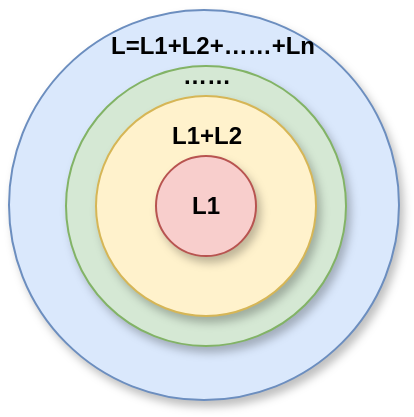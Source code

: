 <mxfile version="16.2.4" type="device"><diagram id="92I-qMY_JwybOmW0cbWA" name="Page-1"><mxGraphModel dx="1550" dy="827" grid="1" gridSize="10" guides="1" tooltips="1" connect="1" arrows="1" fold="1" page="1" pageScale="1" pageWidth="827" pageHeight="1169" math="0" shadow="0"><root><mxCell id="0"/><mxCell id="1" parent="0"/><mxCell id="p9aGix9dSuJV71--VAni-4" value="" style="ellipse;whiteSpace=wrap;html=1;aspect=fixed;fillColor=#dae8fc;strokeColor=#6c8ebf;shadow=1;sketch=0;" vertex="1" parent="1"><mxGeometry x="221.5" y="252" width="195" height="195" as="geometry"/></mxCell><mxCell id="p9aGix9dSuJV71--VAni-3" value="" style="ellipse;whiteSpace=wrap;html=1;aspect=fixed;fillColor=#d5e8d4;strokeColor=#82b366;shadow=1;sketch=0;" vertex="1" parent="1"><mxGeometry x="250" y="280" width="140" height="140" as="geometry"/></mxCell><mxCell id="p9aGix9dSuJV71--VAni-2" value="L1+L2" style="ellipse;whiteSpace=wrap;html=1;aspect=fixed;fillColor=#fff2cc;strokeColor=#d6b656;shadow=1;sketch=0;" vertex="1" parent="1"><mxGeometry x="265" y="295" width="110" height="110" as="geometry"/></mxCell><mxCell id="p9aGix9dSuJV71--VAni-1" value="&lt;b&gt;L1&lt;/b&gt;" style="ellipse;whiteSpace=wrap;html=1;aspect=fixed;fillColor=#f8cecc;strokeColor=#b85450;shadow=1;sketch=0;" vertex="1" parent="1"><mxGeometry x="295" y="325" width="50" height="50" as="geometry"/></mxCell><mxCell id="p9aGix9dSuJV71--VAni-5" value="&lt;b&gt;L1+L2&lt;/b&gt;" style="text;html=1;align=center;verticalAlign=middle;resizable=0;points=[];autosize=1;strokeColor=none;fillColor=none;sketch=0;shadow=1;" vertex="1" parent="1"><mxGeometry x="295" y="305" width="50" height="20" as="geometry"/></mxCell><mxCell id="p9aGix9dSuJV71--VAni-6" value="&lt;b&gt;……&lt;/b&gt;" style="text;html=1;align=center;verticalAlign=middle;resizable=0;points=[];autosize=1;strokeColor=none;fillColor=none;sketch=0;shadow=1;" vertex="1" parent="1"><mxGeometry x="300" y="275" width="40" height="20" as="geometry"/></mxCell><mxCell id="p9aGix9dSuJV71--VAni-8" value="&lt;b&gt;L=L1+L2+……+Ln&lt;/b&gt;" style="text;html=1;align=center;verticalAlign=middle;resizable=0;points=[];autosize=1;strokeColor=none;fillColor=none;sketch=0;shadow=1;" vertex="1" parent="1"><mxGeometry x="263" y="260" width="120" height="20" as="geometry"/></mxCell></root></mxGraphModel></diagram></mxfile>
